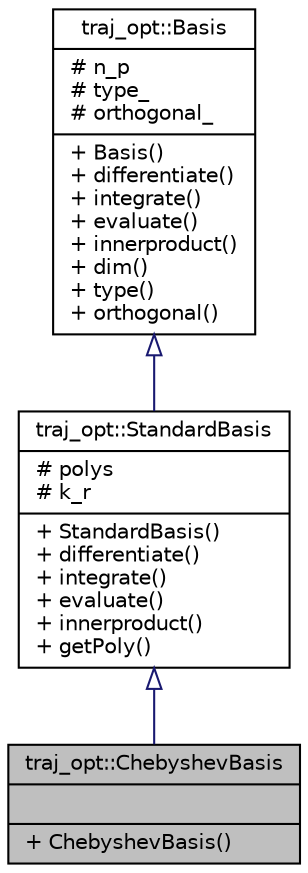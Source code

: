 digraph "traj_opt::ChebyshevBasis"
{
 // LATEX_PDF_SIZE
  edge [fontname="Helvetica",fontsize="10",labelfontname="Helvetica",labelfontsize="10"];
  node [fontname="Helvetica",fontsize="10",shape=record];
  Node1 [label="{traj_opt::ChebyshevBasis\n||+ ChebyshevBasis()\l}",height=0.2,width=0.4,color="black", fillcolor="grey75", style="filled", fontcolor="black",tooltip=" "];
  Node2 -> Node1 [dir="back",color="midnightblue",fontsize="10",style="solid",arrowtail="onormal",fontname="Helvetica"];
  Node2 [label="{traj_opt::StandardBasis\n|# polys\l# k_r\l|+ StandardBasis()\l+ differentiate()\l+ integrate()\l+ evaluate()\l+ innerproduct()\l+ getPoly()\l}",height=0.2,width=0.4,color="black", fillcolor="white", style="filled",URL="$classtraj__opt_1_1StandardBasis.html",tooltip=" "];
  Node3 -> Node2 [dir="back",color="midnightblue",fontsize="10",style="solid",arrowtail="onormal",fontname="Helvetica"];
  Node3 [label="{traj_opt::Basis\n|# n_p\l# type_\l# orthogonal_\l|+ Basis()\l+ differentiate()\l+ integrate()\l+ evaluate()\l+ innerproduct()\l+ dim()\l+ type()\l+ orthogonal()\l}",height=0.2,width=0.4,color="black", fillcolor="white", style="filled",URL="$classtraj__opt_1_1Basis.html",tooltip=" "];
}
